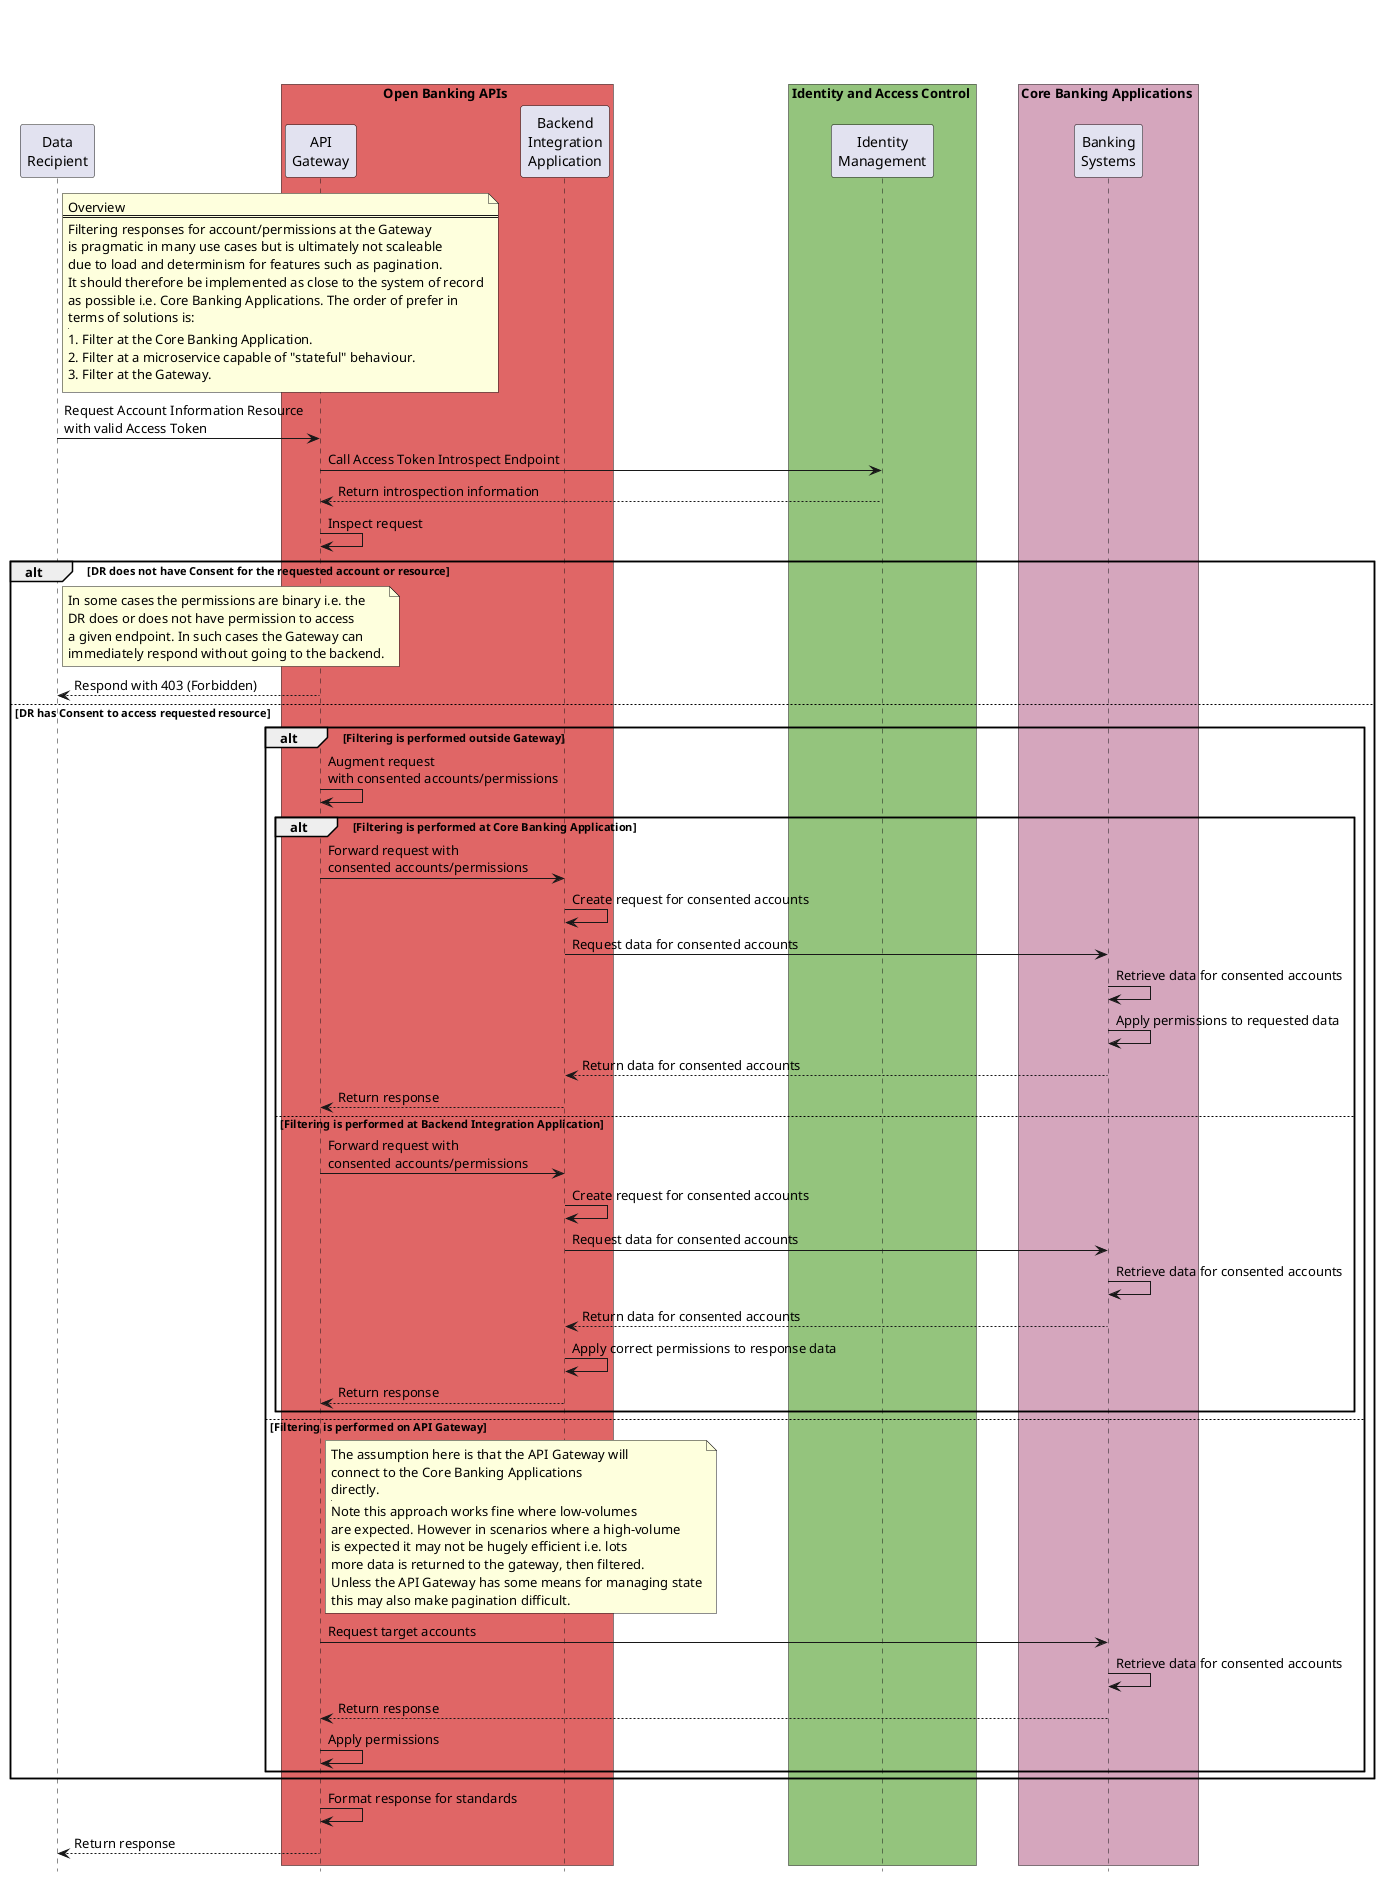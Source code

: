 @startuml Applying_Consent_Sequence

title \n\n

participant "Data\nRecipient" as DR

box Open Banking APIs #e06666 
participant "API\nGateway" as API_GATEWAY
participant "Backend\nIntegration\nApplication" as BIA
end box

box Identity and Access Control #94c47d
participant "Identity\nManagement" as IAM
end box

box Core Banking Applications #d5a6bd
participant "Banking\nSystems" as ASPSP_API
end box

hide footbox

skinparam BoxPadding 20

note right of DR
Overview
===
Filtering responses for account/permissions at the Gateway
is pragmatic in many use cases but is ultimately not scaleable
due to load and determinism for features such as pagination.
It should therefore be implemented as close to the system of record
as possible i.e. Core Banking Applications. The order of prefer in
terms of solutions is:
|||
1. Filter at the Core Banking Application.
2. Filter at a microservice capable of "stateful" behaviour.
3. Filter at the Gateway.
end note

DR -> API_GATEWAY: Request Account Information Resource\nwith valid Access Token

API_GATEWAY -> IAM: Call Access Token Introspect Endpoint
API_GATEWAY <-- IAM: Return introspection information
API_GATEWAY -> API_GATEWAY: Inspect request

alt DR does not have Consent for the requested account or resource

note right of DR
In some cases the permissions are binary i.e. the
DR does or does not have permission to access
a given endpoint. In such cases the Gateway can
immediately respond without going to the backend.
end note

DR <-- API_GATEWAY: Respond with 403 (Forbidden)

else DR has Consent to access requested resource

alt Filtering is performed outside Gateway
API_GATEWAY -> API_GATEWAY: Augment request\nwith consented accounts/permissions

alt Filtering is performed at Core Banking Application

API_GATEWAY -> BIA: Forward request with\nconsented accounts/permissions
BIA -> BIA: Create request for consented accounts
BIA -> ASPSP_API: Request data for consented accounts
ASPSP_API -> ASPSP_API: Retrieve data for consented accounts
ASPSP_API -> ASPSP_API: Apply permissions to requested data
BIA <-- ASPSP_API: Return data for consented accounts
API_GATEWAY <-- BIA: Return response

else Filtering is performed at Backend Integration Application

API_GATEWAY -> BIA: Forward request with\nconsented accounts/permissions
BIA -> BIA: Create request for consented accounts
BIA -> ASPSP_API: Request data for consented accounts
ASPSP_API -> ASPSP_API: Retrieve data for consented accounts
BIA <-- ASPSP_API: Return data for consented accounts
BIA -> BIA: Apply correct permissions to response data
API_GATEWAY <-- BIA: Return response

end alt

else Filtering is performed on API Gateway

note right of API_GATEWAY
The assumption here is that the API Gateway will
connect to the Core Banking Applications 
directly.
|||
Note this approach works fine where low-volumes
are expected. However in scenarios where a high-volume
is expected it may not be hugely efficient i.e. lots
more data is returned to the gateway, then filtered.
Unless the API Gateway has some means for managing state
this may also make pagination difficult.
end note

API_GATEWAY -> ASPSP_API: Request target accounts
ASPSP_API -> ASPSP_API: Retrieve data for consented accounts
API_GATEWAY <-- ASPSP_API: Return response
API_GATEWAY -> API_GATEWAY: Apply permissions

end alt
end alt

API_GATEWAY -> API_GATEWAY: Format response for standards
DR <-- API_GATEWAY: Return response

@enduml